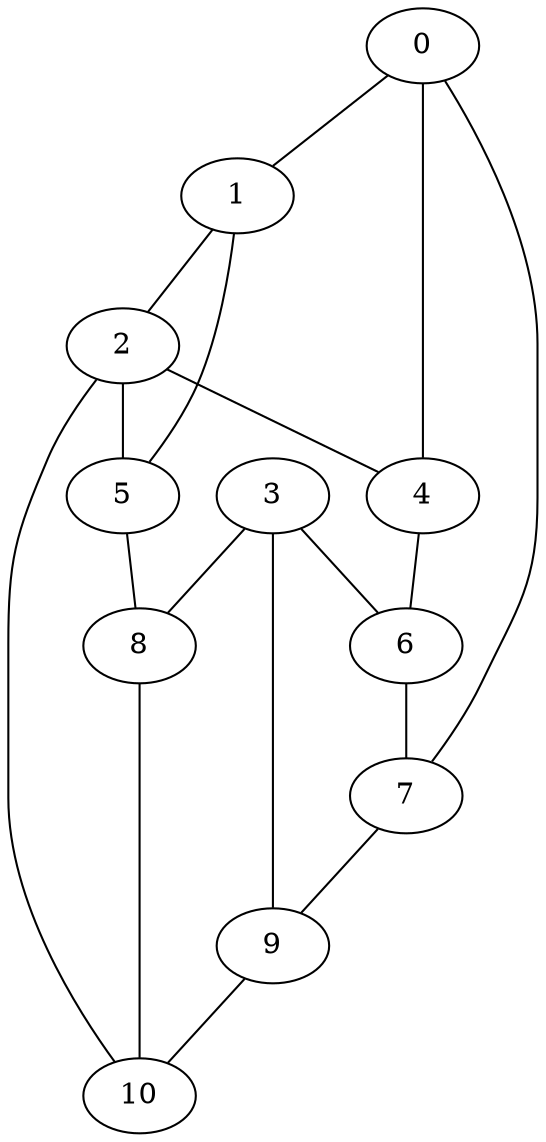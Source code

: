 graph MyGraph {
    0 -- 7;
    0 -- 1;
    0 -- 4;
    1 -- 5;
    1 -- 2;
    2 -- 4;
    2 -- 10;
    2 -- 5;
    3 -- 8;
    3 -- 6;
    3 -- 9;
    4 -- 6;
    5 -- 8;
    6 -- 7;
    7 -- 9;
    8 -- 10;
    9 -- 10;
}
